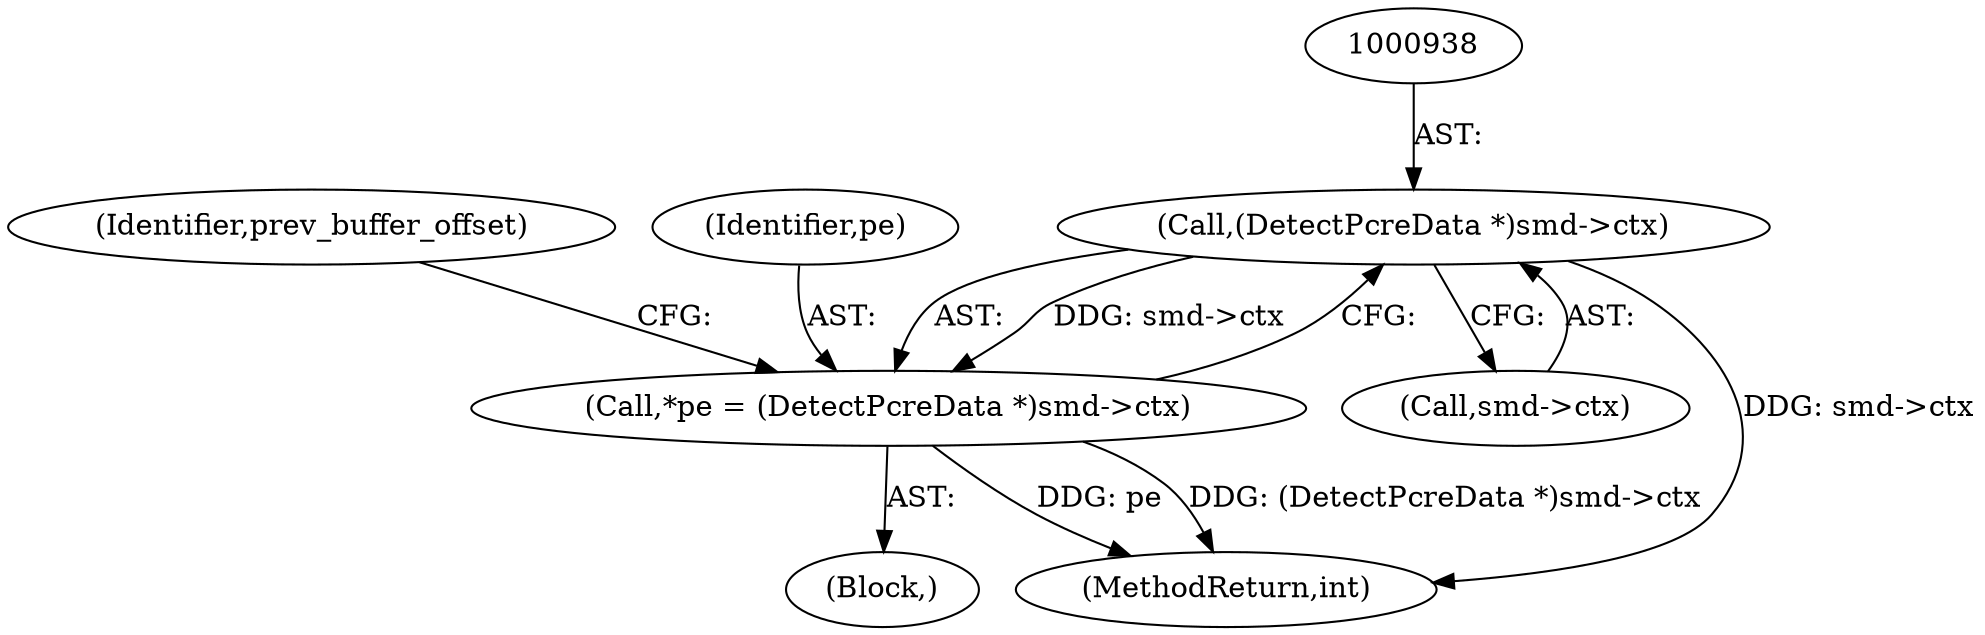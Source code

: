 digraph "0_suricata_47afc577ff763150f9b47f10331f5ef9eb847a57@pointer" {
"1000937" [label="(Call,(DetectPcreData *)smd->ctx)"];
"1000935" [label="(Call,*pe = (DetectPcreData *)smd->ctx)"];
"1000944" [label="(Identifier,prev_buffer_offset)"];
"1000939" [label="(Call,smd->ctx)"];
"1000931" [label="(Block,)"];
"1000936" [label="(Identifier,pe)"];
"1001542" [label="(MethodReturn,int)"];
"1000937" [label="(Call,(DetectPcreData *)smd->ctx)"];
"1000935" [label="(Call,*pe = (DetectPcreData *)smd->ctx)"];
"1000937" -> "1000935"  [label="AST: "];
"1000937" -> "1000939"  [label="CFG: "];
"1000938" -> "1000937"  [label="AST: "];
"1000939" -> "1000937"  [label="AST: "];
"1000935" -> "1000937"  [label="CFG: "];
"1000937" -> "1001542"  [label="DDG: smd->ctx"];
"1000937" -> "1000935"  [label="DDG: smd->ctx"];
"1000935" -> "1000931"  [label="AST: "];
"1000936" -> "1000935"  [label="AST: "];
"1000944" -> "1000935"  [label="CFG: "];
"1000935" -> "1001542"  [label="DDG: pe"];
"1000935" -> "1001542"  [label="DDG: (DetectPcreData *)smd->ctx"];
}
